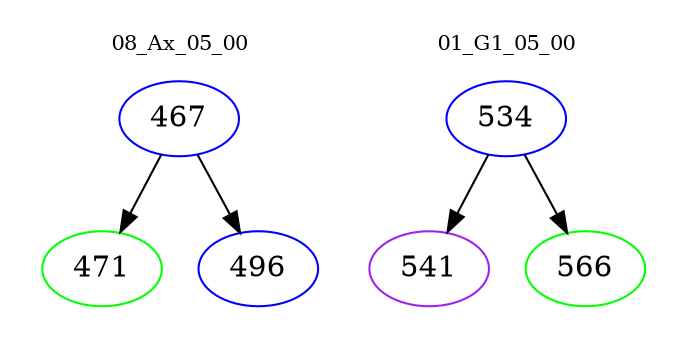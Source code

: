 digraph{
subgraph cluster_0 {
color = white
label = "08_Ax_05_00";
fontsize=10;
T0_467 [label="467", color="blue"]
T0_467 -> T0_471 [color="black"]
T0_471 [label="471", color="green"]
T0_467 -> T0_496 [color="black"]
T0_496 [label="496", color="blue"]
}
subgraph cluster_1 {
color = white
label = "01_G1_05_00";
fontsize=10;
T1_534 [label="534", color="blue"]
T1_534 -> T1_541 [color="black"]
T1_541 [label="541", color="purple"]
T1_534 -> T1_566 [color="black"]
T1_566 [label="566", color="green"]
}
}
